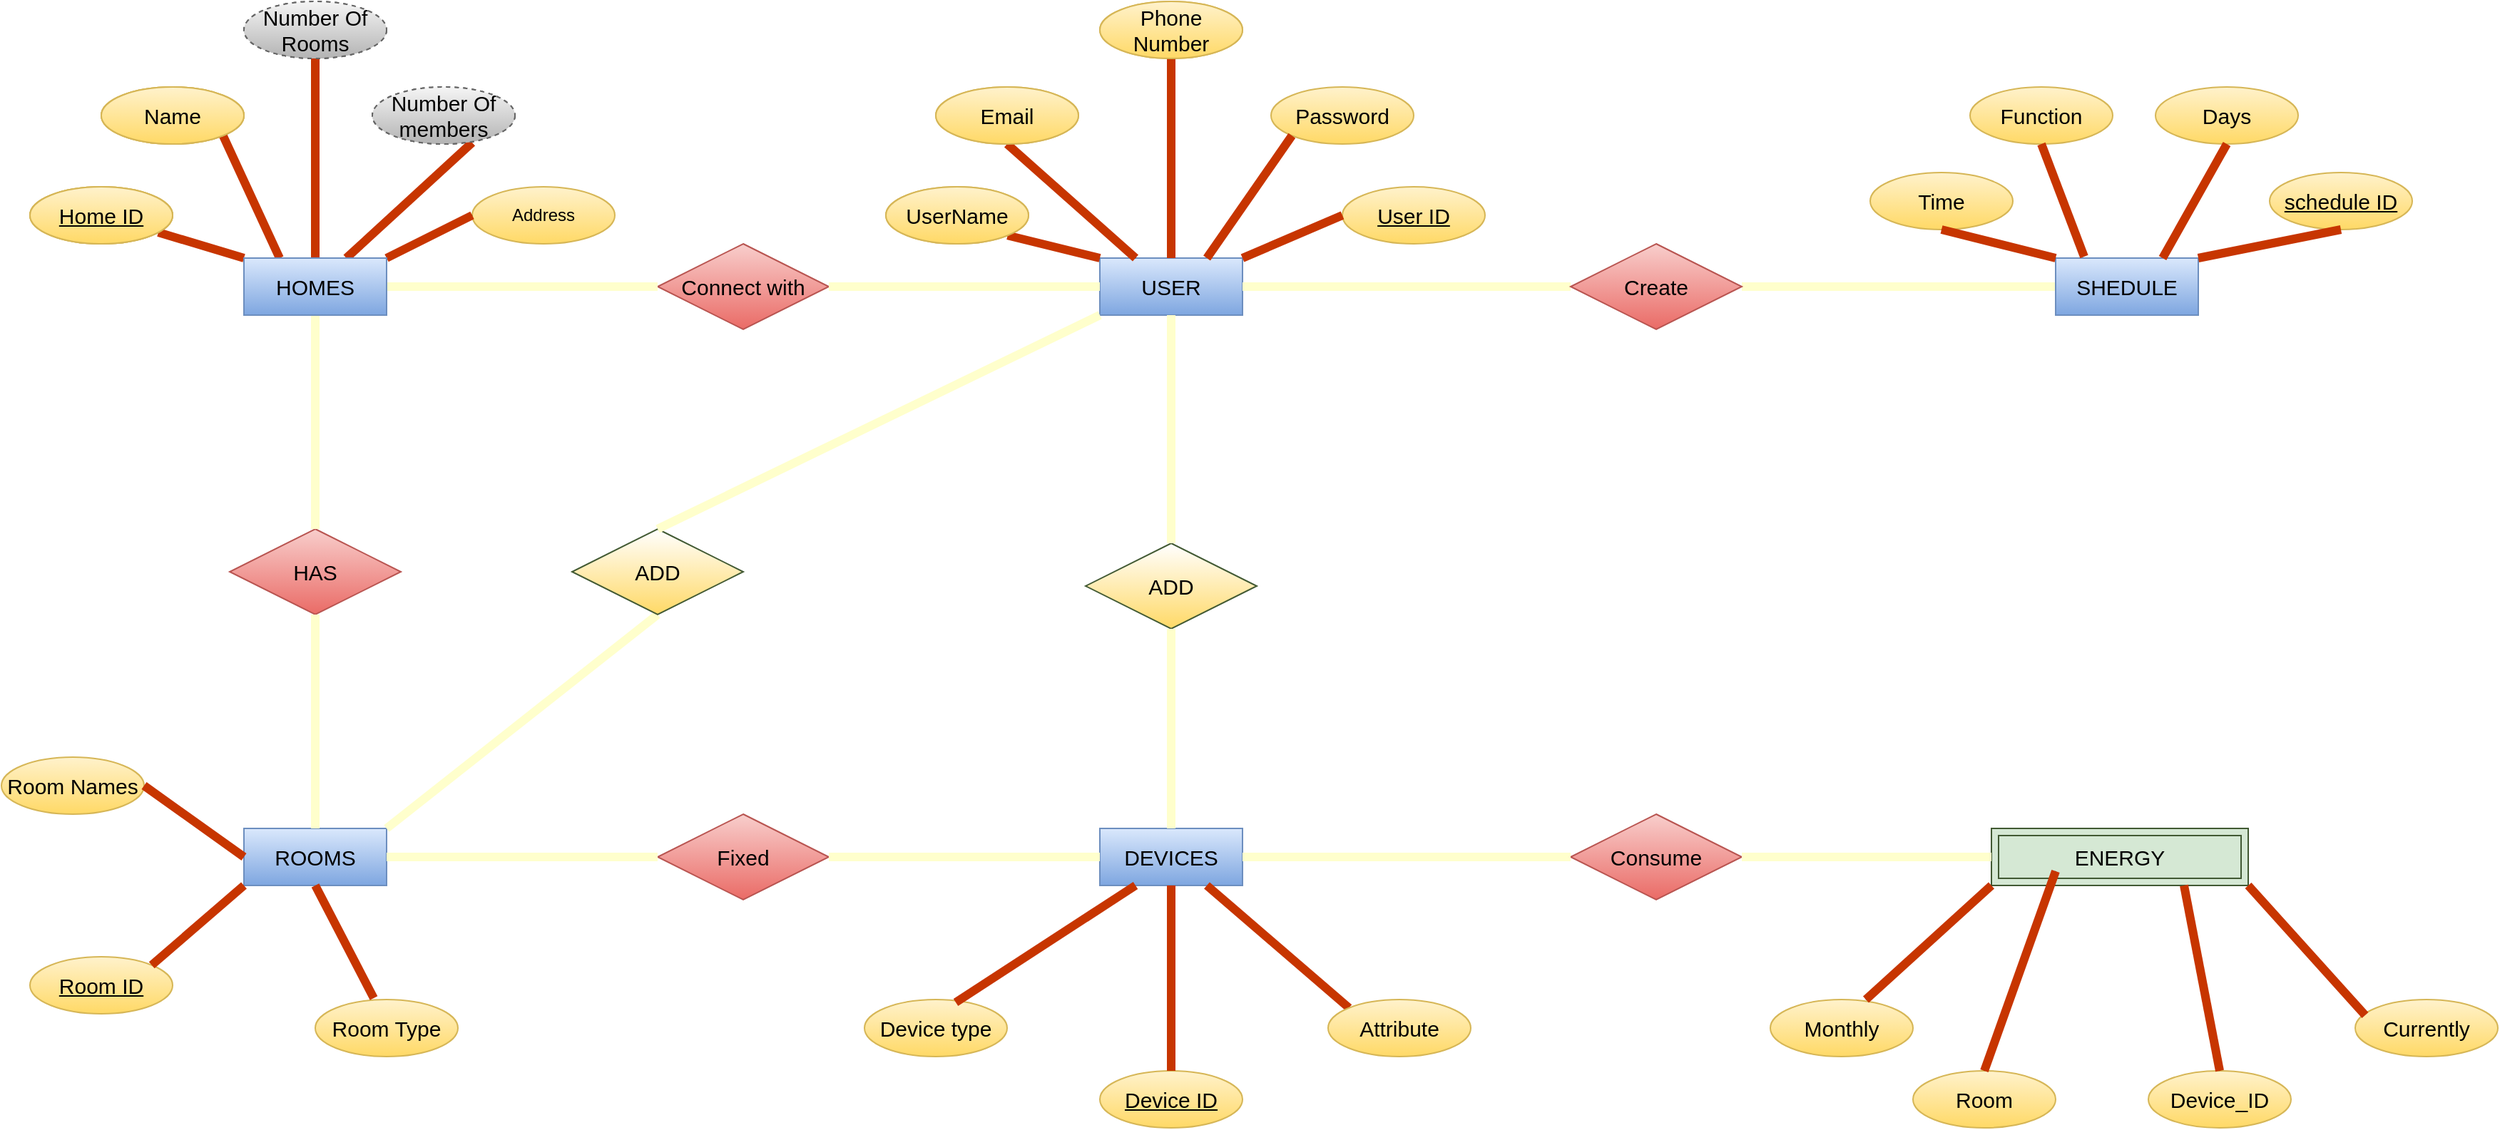 <mxfile version="15.0.2" type="device"><diagram id="l5kMJT91viFoTV4cnQh2" name="Page-1"><mxGraphModel dx="2926" dy="2228" grid="1" gridSize="10" guides="1" tooltips="1" connect="1" arrows="1" fold="1" page="1" pageScale="1" pageWidth="850" pageHeight="1100" math="0" shadow="0"><root><mxCell id="0"/><mxCell id="1" parent="0"/><mxCell id="mKUa2oFBwp5oHWGosSVt-1" value="DEVICES" style="whiteSpace=wrap;html=1;align=center;fillColor=#dae8fc;strokeColor=#6c8ebf;gradientColor=#7ea6e0;fontSize=15;" parent="1" vertex="1"><mxGeometry x="490" y="400" width="100" height="40" as="geometry"/></mxCell><mxCell id="mKUa2oFBwp5oHWGosSVt-2" value="ROOMS" style="whiteSpace=wrap;html=1;align=center;fillColor=#dae8fc;strokeColor=#6c8ebf;gradientColor=#7ea6e0;fontSize=15;" parent="1" vertex="1"><mxGeometry x="-110" y="400" width="100" height="40" as="geometry"/></mxCell><mxCell id="mKUa2oFBwp5oHWGosSVt-3" value="USER" style="whiteSpace=wrap;html=1;align=center;fillColor=#dae8fc;strokeColor=#6c8ebf;gradientColor=#7ea6e0;fontSize=15;" parent="1" vertex="1"><mxGeometry x="490" width="100" height="40" as="geometry"/></mxCell><mxCell id="mKUa2oFBwp5oHWGosSVt-4" value="HOMES" style="whiteSpace=wrap;html=1;align=center;fillColor=#dae8fc;strokeColor=#6c8ebf;gradientColor=#7ea6e0;" parent="1" vertex="1"><mxGeometry x="-110" width="100" height="40" as="geometry"/></mxCell><mxCell id="mKUa2oFBwp5oHWGosSVt-5" value="Address" style="ellipse;whiteSpace=wrap;html=1;align=center;fillColor=#fff2cc;strokeColor=#d6b656;gradientColor=#ffd966;" parent="1" vertex="1"><mxGeometry x="50" y="-50" width="100" height="40" as="geometry"/></mxCell><mxCell id="mKUa2oFBwp5oHWGosSVt-6" value="Name" style="ellipse;whiteSpace=wrap;html=1;align=center;fillColor=#fff2cc;strokeColor=#d6b656;gradientColor=#ffd966;" parent="1" vertex="1"><mxGeometry x="-210" y="-120" width="100" height="40" as="geometry"/></mxCell><mxCell id="mKUa2oFBwp5oHWGosSVt-9" value="Number Of members" style="ellipse;whiteSpace=wrap;html=1;align=center;dashed=1;gradientColor=#b3b3b3;fillColor=#f5f5f5;strokeColor=#666666;" parent="1" vertex="1"><mxGeometry x="-20" y="-120" width="100" height="40" as="geometry"/></mxCell><mxCell id="mKUa2oFBwp5oHWGosSVt-10" value="Number Of Rooms" style="ellipse;whiteSpace=wrap;html=1;align=center;dashed=1;gradientColor=#b3b3b3;fillColor=#f5f5f5;strokeColor=#666666;" parent="1" vertex="1"><mxGeometry x="-110" y="-180" width="100" height="40" as="geometry"/></mxCell><mxCell id="mKUa2oFBwp5oHWGosSVt-11" value="Home ID" style="ellipse;whiteSpace=wrap;html=1;align=center;fontStyle=4;fillColor=#fff2cc;strokeColor=#d6b656;gradientColor=#ffd966;" parent="1" vertex="1"><mxGeometry x="-260" y="-50" width="100" height="40" as="geometry"/></mxCell><mxCell id="mKUa2oFBwp5oHWGosSVt-12" value="" style="endArrow=none;html=1;rounded=0;exitX=1;exitY=1;exitDx=0;exitDy=0;fillColor=#fa6800;strokeColor=#C73500;strokeWidth=6;" parent="1" source="mKUa2oFBwp5oHWGosSVt-6" edge="1"><mxGeometry relative="1" as="geometry"><mxPoint x="170" y="200" as="sourcePoint"/><mxPoint x="-85" as="targetPoint"/></mxGeometry></mxCell><mxCell id="mKUa2oFBwp5oHWGosSVt-13" value="" style="endArrow=none;html=1;rounded=0;exitX=0.7;exitY=0.975;exitDx=0;exitDy=0;exitPerimeter=0;fillColor=#fa6800;strokeColor=#C73500;strokeWidth=6;" parent="1" source="mKUa2oFBwp5oHWGosSVt-9" target="mKUa2oFBwp5oHWGosSVt-4" edge="1"><mxGeometry relative="1" as="geometry"><mxPoint x="170" y="200" as="sourcePoint"/><mxPoint x="330" y="200" as="targetPoint"/></mxGeometry></mxCell><mxCell id="mKUa2oFBwp5oHWGosSVt-14" value="" style="endArrow=none;html=1;rounded=0;exitX=0.5;exitY=1;exitDx=0;exitDy=0;fillColor=#fa6800;strokeColor=#C73500;strokeWidth=6;" parent="1" source="mKUa2oFBwp5oHWGosSVt-10" target="mKUa2oFBwp5oHWGosSVt-4" edge="1"><mxGeometry relative="1" as="geometry"><mxPoint x="170" y="200" as="sourcePoint"/><mxPoint x="330" y="200" as="targetPoint"/></mxGeometry></mxCell><mxCell id="mKUa2oFBwp5oHWGosSVt-15" value="" style="endArrow=none;html=1;rounded=0;exitX=0;exitY=0.5;exitDx=0;exitDy=0;entryX=1;entryY=0;entryDx=0;entryDy=0;" parent="1" source="mKUa2oFBwp5oHWGosSVt-5" target="mKUa2oFBwp5oHWGosSVt-4" edge="1"><mxGeometry relative="1" as="geometry"><mxPoint x="170" y="200" as="sourcePoint"/><mxPoint x="330" y="200" as="targetPoint"/></mxGeometry></mxCell><mxCell id="mKUa2oFBwp5oHWGosSVt-16" value="" style="endArrow=none;html=1;rounded=0;" parent="1" source="mKUa2oFBwp5oHWGosSVt-11" edge="1"><mxGeometry relative="1" as="geometry"><mxPoint x="170" y="200" as="sourcePoint"/><mxPoint x="-110" as="targetPoint"/></mxGeometry></mxCell><mxCell id="mKUa2oFBwp5oHWGosSVt-17" value="Room Names" style="ellipse;whiteSpace=wrap;html=1;align=center;fillColor=#fff2cc;strokeColor=#d6b656;gradientColor=#ffd966;fontSize=15;" parent="1" vertex="1"><mxGeometry x="-280" y="350" width="100" height="40" as="geometry"/></mxCell><mxCell id="mKUa2oFBwp5oHWGosSVt-19" value="Phone Number" style="ellipse;whiteSpace=wrap;html=1;align=center;fillColor=#fff2cc;strokeColor=#d6b656;gradientColor=#ffd966;" parent="1" vertex="1"><mxGeometry x="490" y="-180" width="100" height="40" as="geometry"/></mxCell><mxCell id="mKUa2oFBwp5oHWGosSVt-20" value="Email" style="ellipse;whiteSpace=wrap;html=1;align=center;fillColor=#fff2cc;strokeColor=#d6b656;gradientColor=#ffd966;" parent="1" vertex="1"><mxGeometry x="375" y="-120" width="100" height="40" as="geometry"/></mxCell><mxCell id="mKUa2oFBwp5oHWGosSVt-21" value="UserName" style="ellipse;whiteSpace=wrap;html=1;align=center;fillColor=#fff2cc;strokeColor=#d6b656;gradientColor=#ffd966;" parent="1" vertex="1"><mxGeometry x="340" y="-50" width="100" height="40" as="geometry"/></mxCell><mxCell id="mKUa2oFBwp5oHWGosSVt-22" value="User ID" style="ellipse;whiteSpace=wrap;html=1;align=center;fontStyle=4;fillColor=#fff2cc;strokeColor=#d6b656;gradientColor=#ffd966;fontSize=15;" parent="1" vertex="1"><mxGeometry x="660" y="-50" width="100" height="40" as="geometry"/></mxCell><mxCell id="mKUa2oFBwp5oHWGosSVt-23" value="Device ID" style="ellipse;whiteSpace=wrap;html=1;align=center;fontStyle=4;fillColor=#fff2cc;strokeColor=#d6b656;gradientColor=#ffd966;fontSize=15;" parent="1" vertex="1"><mxGeometry x="490" y="570" width="100" height="40" as="geometry"/></mxCell><mxCell id="mKUa2oFBwp5oHWGosSVt-24" value="Room ID" style="ellipse;whiteSpace=wrap;html=1;align=center;fontStyle=4;fillColor=#fff2cc;strokeColor=#d6b656;gradientColor=#ffd966;fontSize=15;" parent="1" vertex="1"><mxGeometry x="-260" y="490" width="100" height="40" as="geometry"/></mxCell><mxCell id="mKUa2oFBwp5oHWGosSVt-26" value="Room Type" style="ellipse;whiteSpace=wrap;html=1;align=center;fillColor=#fff2cc;strokeColor=#d6b656;gradientColor=#ffd966;fontSize=15;" parent="1" vertex="1"><mxGeometry x="-60" y="520" width="100" height="40" as="geometry"/></mxCell><mxCell id="mKUa2oFBwp5oHWGosSVt-27" value="" style="endArrow=none;html=1;rounded=0;exitX=0.41;exitY=-0.025;exitDx=0;exitDy=0;exitPerimeter=0;entryX=0.5;entryY=1;entryDx=0;entryDy=0;fillColor=#fa6800;strokeColor=#C73500;strokeWidth=6;" parent="1" source="mKUa2oFBwp5oHWGosSVt-26" target="mKUa2oFBwp5oHWGosSVt-2" edge="1"><mxGeometry relative="1" as="geometry"><mxPoint x="-70" y="390" as="sourcePoint"/><mxPoint x="90" y="390" as="targetPoint"/></mxGeometry></mxCell><mxCell id="mKUa2oFBwp5oHWGosSVt-28" value="" style="endArrow=none;html=1;rounded=0;exitX=1;exitY=0;exitDx=0;exitDy=0;entryX=0;entryY=1;entryDx=0;entryDy=0;fillColor=#fa6800;strokeColor=#C73500;strokeWidth=6;" parent="1" source="mKUa2oFBwp5oHWGosSVt-24" target="mKUa2oFBwp5oHWGosSVt-2" edge="1"><mxGeometry relative="1" as="geometry"><mxPoint x="-70" y="390" as="sourcePoint"/><mxPoint x="90" y="390" as="targetPoint"/></mxGeometry></mxCell><mxCell id="mKUa2oFBwp5oHWGosSVt-29" value="" style="endArrow=none;html=1;rounded=0;entryX=0;entryY=0.5;entryDx=0;entryDy=0;exitX=1;exitY=0.5;exitDx=0;exitDy=0;fillColor=#fa6800;strokeColor=#C73500;strokeWidth=6;" parent="1" source="mKUa2oFBwp5oHWGosSVt-17" target="mKUa2oFBwp5oHWGosSVt-2" edge="1"><mxGeometry relative="1" as="geometry"><mxPoint x="-230" y="385" as="sourcePoint"/><mxPoint x="90" y="390" as="targetPoint"/></mxGeometry></mxCell><mxCell id="mKUa2oFBwp5oHWGosSVt-30" value="Device type" style="ellipse;whiteSpace=wrap;html=1;align=center;fillColor=#fff2cc;strokeColor=#d6b656;gradientColor=#ffd966;fontSize=15;" parent="1" vertex="1"><mxGeometry x="325" y="520" width="100" height="40" as="geometry"/></mxCell><mxCell id="mKUa2oFBwp5oHWGosSVt-35" value="" style="endArrow=none;html=1;rounded=0;entryX=0;entryY=0;entryDx=0;entryDy=0;exitX=0.75;exitY=1;exitDx=0;exitDy=0;fillColor=#fa6800;strokeColor=#C73500;strokeWidth=6;" parent="1" source="mKUa2oFBwp5oHWGosSVt-1" target="mKUa2oFBwp5oHWGosSVt-39" edge="1"><mxGeometry relative="1" as="geometry"><mxPoint x="90" y="470" as="sourcePoint"/><mxPoint x="250" y="470" as="targetPoint"/></mxGeometry></mxCell><mxCell id="mKUa2oFBwp5oHWGosSVt-36" value="" style="endArrow=none;html=1;rounded=0;entryX=0.5;entryY=1;entryDx=0;entryDy=0;exitX=0.5;exitY=0;exitDx=0;exitDy=0;fillColor=#fa6800;strokeColor=#C73500;strokeWidth=6;" parent="1" source="mKUa2oFBwp5oHWGosSVt-23" target="mKUa2oFBwp5oHWGosSVt-1" edge="1"><mxGeometry relative="1" as="geometry"><mxPoint x="90" y="470" as="sourcePoint"/><mxPoint x="250" y="470" as="targetPoint"/></mxGeometry></mxCell><mxCell id="mKUa2oFBwp5oHWGosSVt-37" value="" style="endArrow=none;html=1;rounded=0;entryX=0.64;entryY=0.05;entryDx=0;entryDy=0;entryPerimeter=0;exitX=0.25;exitY=1;exitDx=0;exitDy=0;fillColor=#fa6800;strokeColor=#C73500;strokeWidth=6;" parent="1" source="mKUa2oFBwp5oHWGosSVt-1" target="mKUa2oFBwp5oHWGosSVt-30" edge="1"><mxGeometry relative="1" as="geometry"><mxPoint x="410" y="460" as="sourcePoint"/><mxPoint x="250" y="470" as="targetPoint"/></mxGeometry></mxCell><mxCell id="mKUa2oFBwp5oHWGosSVt-39" value="Attribute" style="ellipse;whiteSpace=wrap;html=1;align=center;fillColor=#fff2cc;strokeColor=#d6b656;fontSize=15;gradientColor=#FFD966;" parent="1" vertex="1"><mxGeometry x="650" y="520" width="100" height="40" as="geometry"/></mxCell><mxCell id="mKUa2oFBwp5oHWGosSVt-40" value="Password" style="ellipse;whiteSpace=wrap;html=1;align=center;fillColor=#fff2cc;strokeColor=#d6b656;gradientColor=#ffd966;fontSize=15;" parent="1" vertex="1"><mxGeometry x="610" y="-120" width="100" height="40" as="geometry"/></mxCell><mxCell id="mKUa2oFBwp5oHWGosSVt-41" value="" style="endArrow=none;html=1;rounded=0;exitX=0;exitY=1;exitDx=0;exitDy=0;entryX=0.75;entryY=0;entryDx=0;entryDy=0;fillColor=#fa6800;strokeColor=#C73500;strokeWidth=6;" parent="1" source="mKUa2oFBwp5oHWGosSVt-40" target="mKUa2oFBwp5oHWGosSVt-3" edge="1"><mxGeometry relative="1" as="geometry"><mxPoint x="690" y="90" as="sourcePoint"/><mxPoint x="850" y="90" as="targetPoint"/></mxGeometry></mxCell><mxCell id="mKUa2oFBwp5oHWGosSVt-42" value="" style="endArrow=none;html=1;rounded=0;exitX=0.5;exitY=1;exitDx=0;exitDy=0;" parent="1" source="mKUa2oFBwp5oHWGosSVt-19" target="mKUa2oFBwp5oHWGosSVt-3" edge="1"><mxGeometry relative="1" as="geometry"><mxPoint x="690" y="90" as="sourcePoint"/><mxPoint x="850" y="90" as="targetPoint"/></mxGeometry></mxCell><mxCell id="mKUa2oFBwp5oHWGosSVt-43" value="" style="endArrow=none;html=1;rounded=0;exitX=0.5;exitY=1;exitDx=0;exitDy=0;" parent="1" source="mKUa2oFBwp5oHWGosSVt-20" edge="1"><mxGeometry relative="1" as="geometry"><mxPoint x="690" y="90" as="sourcePoint"/><mxPoint x="515" as="targetPoint"/></mxGeometry></mxCell><mxCell id="mKUa2oFBwp5oHWGosSVt-44" value="" style="endArrow=none;html=1;rounded=0;exitX=1;exitY=1;exitDx=0;exitDy=0;entryX=0;entryY=0;entryDx=0;entryDy=0;" parent="1" source="mKUa2oFBwp5oHWGosSVt-21" target="mKUa2oFBwp5oHWGosSVt-3" edge="1"><mxGeometry relative="1" as="geometry"><mxPoint x="690" y="90" as="sourcePoint"/><mxPoint x="490" y="-10" as="targetPoint"/></mxGeometry></mxCell><mxCell id="mKUa2oFBwp5oHWGosSVt-45" value="" style="endArrow=none;html=1;rounded=0;entryX=0;entryY=0.5;entryDx=0;entryDy=0;exitX=1;exitY=0;exitDx=0;exitDy=0;fillColor=#fa6800;strokeColor=#C73500;strokeWidth=6;" parent="1" source="mKUa2oFBwp5oHWGosSVt-3" target="mKUa2oFBwp5oHWGosSVt-22" edge="1"><mxGeometry relative="1" as="geometry"><mxPoint x="690" y="90" as="sourcePoint"/><mxPoint x="850" y="90" as="targetPoint"/></mxGeometry></mxCell><mxCell id="mKUa2oFBwp5oHWGosSVt-46" value="HAS" style="shape=rhombus;perimeter=rhombusPerimeter;whiteSpace=wrap;html=1;align=center;fillColor=#f8cecc;gradientColor=#ea6b66;strokeColor=#b85450;fontSize=15;" parent="1" vertex="1"><mxGeometry x="-120" y="190" width="120" height="60" as="geometry"/></mxCell><mxCell id="mKUa2oFBwp5oHWGosSVt-47" value="Connect with" style="shape=rhombus;perimeter=rhombusPerimeter;whiteSpace=wrap;html=1;align=center;gradientColor=#ea6b66;fillColor=#f8cecc;strokeColor=#b85450;fontSize=15;" parent="1" vertex="1"><mxGeometry x="180" y="-10" width="120" height="60" as="geometry"/></mxCell><mxCell id="mKUa2oFBwp5oHWGosSVt-49" value="" style="endArrow=none;html=1;rounded=0;exitX=0.5;exitY=0;exitDx=0;exitDy=0;entryX=0.5;entryY=1;entryDx=0;entryDy=0;fillColor=#fff2cc;strokeWidth=6;strokeColor=#FFFFCC;" parent="1" source="mKUa2oFBwp5oHWGosSVt-2" target="mKUa2oFBwp5oHWGosSVt-46" edge="1"><mxGeometry relative="1" as="geometry"><mxPoint x="20" y="280" as="sourcePoint"/><mxPoint x="180" y="280" as="targetPoint"/></mxGeometry></mxCell><mxCell id="mKUa2oFBwp5oHWGosSVt-50" value="" style="endArrow=none;html=1;rounded=0;exitX=0.5;exitY=1;exitDx=0;exitDy=0;entryX=0.5;entryY=0;entryDx=0;entryDy=0;fillColor=#fff2cc;strokeWidth=6;strokeColor=#FFFFCC;" parent="1" source="mKUa2oFBwp5oHWGosSVt-4" target="mKUa2oFBwp5oHWGosSVt-46" edge="1"><mxGeometry relative="1" as="geometry"><mxPoint x="20" y="280" as="sourcePoint"/><mxPoint x="180" y="280" as="targetPoint"/></mxGeometry></mxCell><mxCell id="mKUa2oFBwp5oHWGosSVt-51" value="" style="endArrow=none;html=1;rounded=0;entryX=1;entryY=0.5;entryDx=0;entryDy=0;exitX=0;exitY=0.5;exitDx=0;exitDy=0;fillColor=#fff2cc;strokeWidth=6;strokeColor=#FFFFCC;" parent="1" source="mKUa2oFBwp5oHWGosSVt-58" target="mKUa2oFBwp5oHWGosSVt-68" edge="1"><mxGeometry relative="1" as="geometry"><mxPoint x="1000" y="350" as="sourcePoint"/><mxPoint x="940" y="210" as="targetPoint"/></mxGeometry></mxCell><mxCell id="mKUa2oFBwp5oHWGosSVt-52" value="" style="endArrow=none;html=1;rounded=0;entryX=0;entryY=0.5;entryDx=0;entryDy=0;fillColor=#fff2cc;strokeWidth=6;strokeColor=#FFFFCC;" parent="1" target="mKUa2oFBwp5oHWGosSVt-68" edge="1"><mxGeometry relative="1" as="geometry"><mxPoint x="590" y="20" as="sourcePoint"/><mxPoint x="690" y="260" as="targetPoint"/></mxGeometry></mxCell><mxCell id="mKUa2oFBwp5oHWGosSVt-53" value="Fixed" style="shape=rhombus;perimeter=rhombusPerimeter;whiteSpace=wrap;html=1;align=center;gradientColor=#ea6b66;fillColor=#f8cecc;strokeColor=#b85450;fontSize=15;" parent="1" vertex="1"><mxGeometry x="180" y="390" width="120" height="60" as="geometry"/></mxCell><mxCell id="mKUa2oFBwp5oHWGosSVt-54" value="" style="endArrow=none;html=1;rounded=0;entryX=0;entryY=0.5;entryDx=0;entryDy=0;exitX=1;exitY=0.5;exitDx=0;exitDy=0;fillColor=#fff2cc;strokeWidth=6;strokeColor=#FFFFCC;" parent="1" source="mKUa2oFBwp5oHWGosSVt-53" target="mKUa2oFBwp5oHWGosSVt-1" edge="1"><mxGeometry relative="1" as="geometry"><mxPoint x="300" y="400" as="sourcePoint"/><mxPoint x="460" y="400" as="targetPoint"/></mxGeometry></mxCell><mxCell id="mKUa2oFBwp5oHWGosSVt-55" value="" style="endArrow=none;html=1;rounded=0;exitX=1;exitY=0.5;exitDx=0;exitDy=0;entryX=0;entryY=0.5;entryDx=0;entryDy=0;fillColor=#fff2cc;strokeWidth=6;strokeColor=#FFFFCC;" parent="1" source="mKUa2oFBwp5oHWGosSVt-2" target="mKUa2oFBwp5oHWGosSVt-53" edge="1"><mxGeometry relative="1" as="geometry"><mxPoint x="300" y="400" as="sourcePoint"/><mxPoint x="460" y="400" as="targetPoint"/></mxGeometry></mxCell><mxCell id="mKUa2oFBwp5oHWGosSVt-56" value="" style="endArrow=none;html=1;rounded=0;exitX=1;exitY=0.5;exitDx=0;exitDy=0;entryX=0;entryY=0.5;entryDx=0;entryDy=0;" parent="1" source="mKUa2oFBwp5oHWGosSVt-47" target="mKUa2oFBwp5oHWGosSVt-3" edge="1"><mxGeometry relative="1" as="geometry"><mxPoint x="240" y="60" as="sourcePoint"/><mxPoint x="400" y="60" as="targetPoint"/></mxGeometry></mxCell><mxCell id="mKUa2oFBwp5oHWGosSVt-57" value="" style="endArrow=none;html=1;rounded=0;exitX=1;exitY=0.5;exitDx=0;exitDy=0;entryX=0;entryY=0.5;entryDx=0;entryDy=0;" parent="1" source="mKUa2oFBwp5oHWGosSVt-4" target="mKUa2oFBwp5oHWGosSVt-47" edge="1"><mxGeometry relative="1" as="geometry"><mxPoint x="240" y="60" as="sourcePoint"/><mxPoint x="400" y="60" as="targetPoint"/></mxGeometry></mxCell><mxCell id="mKUa2oFBwp5oHWGosSVt-58" value="SHEDULE" style="whiteSpace=wrap;html=1;align=center;fillColor=#dae8fc;strokeColor=#6c8ebf;gradientColor=#7ea6e0;fontSize=15;" parent="1" vertex="1"><mxGeometry x="1160" width="100" height="40" as="geometry"/></mxCell><mxCell id="mKUa2oFBwp5oHWGosSVt-59" value="Days" style="ellipse;whiteSpace=wrap;html=1;align=center;fillColor=#fff2cc;strokeColor=#d6b656;gradientColor=#ffd966;fontSize=15;" parent="1" vertex="1"><mxGeometry x="1230" y="-120" width="100" height="40" as="geometry"/></mxCell><mxCell id="mKUa2oFBwp5oHWGosSVt-60" value="Time" style="ellipse;whiteSpace=wrap;html=1;align=center;fillColor=#fff2cc;strokeColor=#d6b656;gradientColor=#ffd966;fontSize=15;" parent="1" vertex="1"><mxGeometry x="1030" y="-60" width="100" height="40" as="geometry"/></mxCell><mxCell id="mKUa2oFBwp5oHWGosSVt-61" value="Function" style="ellipse;whiteSpace=wrap;html=1;align=center;fillColor=#fff2cc;strokeColor=#d6b656;gradientColor=#ffd966;fontSize=15;" parent="1" vertex="1"><mxGeometry x="1100" y="-120" width="100" height="40" as="geometry"/></mxCell><mxCell id="mKUa2oFBwp5oHWGosSVt-65" value="" style="endArrow=none;html=1;rounded=0;exitX=0.75;exitY=0;exitDx=0;exitDy=0;entryX=0.5;entryY=1;entryDx=0;entryDy=0;fillColor=#fa6800;strokeColor=#C73500;strokeWidth=6;" parent="1" source="mKUa2oFBwp5oHWGosSVt-58" target="mKUa2oFBwp5oHWGosSVt-59" edge="1"><mxGeometry relative="1" as="geometry"><mxPoint x="940" y="230" as="sourcePoint"/><mxPoint x="1240" y="370" as="targetPoint"/></mxGeometry></mxCell><mxCell id="mKUa2oFBwp5oHWGosSVt-66" value="" style="endArrow=none;html=1;rounded=0;fillColor=#fa6800;strokeColor=#C73500;strokeWidth=6;" parent="1" edge="1"><mxGeometry relative="1" as="geometry"><mxPoint x="1180" y="-1" as="sourcePoint"/><mxPoint x="1150" y="-80" as="targetPoint"/></mxGeometry></mxCell><mxCell id="mKUa2oFBwp5oHWGosSVt-67" value="" style="endArrow=none;html=1;rounded=0;exitX=0.5;exitY=1;exitDx=0;exitDy=0;entryX=0;entryY=0;entryDx=0;entryDy=0;" parent="1" source="mKUa2oFBwp5oHWGosSVt-60" target="mKUa2oFBwp5oHWGosSVt-58" edge="1"><mxGeometry relative="1" as="geometry"><mxPoint x="940" y="230" as="sourcePoint"/><mxPoint x="1100" y="230" as="targetPoint"/></mxGeometry></mxCell><mxCell id="mKUa2oFBwp5oHWGosSVt-68" value="Create" style="shape=rhombus;perimeter=rhombusPerimeter;whiteSpace=wrap;html=1;align=center;gradientColor=#ea6b66;fillColor=#f8cecc;strokeColor=#b85450;fontSize=15;" parent="1" vertex="1"><mxGeometry x="820" y="-10" width="120" height="60" as="geometry"/></mxCell><mxCell id="mKUa2oFBwp5oHWGosSVt-70" value="Monthly" style="ellipse;whiteSpace=wrap;html=1;align=center;fillColor=#fff2cc;strokeColor=#d6b656;fontSize=15;gradientColor=#FFD966;" parent="1" vertex="1"><mxGeometry x="960" y="520" width="100" height="40" as="geometry"/></mxCell><mxCell id="mKUa2oFBwp5oHWGosSVt-71" value="Device_ID" style="ellipse;whiteSpace=wrap;html=1;align=center;fillColor=#fff2cc;strokeColor=#d6b656;fontSize=15;gradientColor=#FFD966;" parent="1" vertex="1"><mxGeometry x="1225" y="570" width="100" height="40" as="geometry"/></mxCell><mxCell id="mKUa2oFBwp5oHWGosSVt-72" value="Room" style="ellipse;whiteSpace=wrap;html=1;align=center;fillColor=#fff2cc;strokeColor=#d6b656;fontSize=15;gradientColor=#FFD966;" parent="1" vertex="1"><mxGeometry x="1060" y="570" width="100" height="40" as="geometry"/></mxCell><mxCell id="mKUa2oFBwp5oHWGosSVt-73" value="&lt;span style=&quot;font-size: 15px;&quot;&gt;&lt;span style=&quot;font-size: 15px;&quot;&gt;schedule ID&lt;br style=&quot;font-size: 15px;&quot;&gt;&lt;/span&gt;&lt;/span&gt;" style="ellipse;whiteSpace=wrap;html=1;align=center;fontStyle=4;fillColor=#fff2cc;strokeColor=#d6b656;gradientColor=#ffd966;fontSize=15;" parent="1" vertex="1"><mxGeometry x="1310" y="-60" width="100" height="40" as="geometry"/></mxCell><mxCell id="mKUa2oFBwp5oHWGosSVt-74" value="" style="endArrow=none;html=1;rounded=0;exitX=0.5;exitY=1;exitDx=0;exitDy=0;entryX=1;entryY=0;entryDx=0;entryDy=0;fillColor=#fa6800;strokeColor=#C73500;strokeWidth=6;" parent="1" source="mKUa2oFBwp5oHWGosSVt-73" target="mKUa2oFBwp5oHWGosSVt-58" edge="1"><mxGeometry relative="1" as="geometry"><mxPoint x="930" y="460" as="sourcePoint"/><mxPoint x="1207" y="320" as="targetPoint"/></mxGeometry></mxCell><mxCell id="mKUa2oFBwp5oHWGosSVt-75" value="ENERGY" style="shape=ext;margin=3;double=1;whiteSpace=wrap;html=1;align=center;fillColor=#d5e8d4;fontSize=15;strokeColor=#415933;" parent="1" vertex="1"><mxGeometry x="1115" y="400" width="180" height="40" as="geometry"/></mxCell><mxCell id="mKUa2oFBwp5oHWGosSVt-77" value="Currently" style="ellipse;whiteSpace=wrap;html=1;align=center;fillColor=#fff2cc;strokeColor=#d6b656;fontSize=15;gradientColor=#FFD966;" parent="1" vertex="1"><mxGeometry x="1370" y="520" width="100" height="40" as="geometry"/></mxCell><mxCell id="mKUa2oFBwp5oHWGosSVt-78" value="" style="endArrow=none;html=1;rounded=0;exitX=0.07;exitY=0.275;exitDx=0;exitDy=0;exitPerimeter=0;entryX=1;entryY=1;entryDx=0;entryDy=0;fillColor=#f5f5f5;fontSize=15;strokeColor=#C73500;strokeWidth=6;" parent="1" source="mKUa2oFBwp5oHWGosSVt-77" target="mKUa2oFBwp5oHWGosSVt-75" edge="1"><mxGeometry relative="1" as="geometry"><mxPoint x="895" y="560" as="sourcePoint"/><mxPoint x="1055" y="560" as="targetPoint"/></mxGeometry></mxCell><mxCell id="mKUa2oFBwp5oHWGosSVt-79" value="" style="endArrow=none;html=1;rounded=0;exitX=0.67;exitY=0;exitDx=0;exitDy=0;exitPerimeter=0;entryX=0;entryY=1;entryDx=0;entryDy=0;" parent="1" source="mKUa2oFBwp5oHWGosSVt-70" target="mKUa2oFBwp5oHWGosSVt-75" edge="1"><mxGeometry relative="1" as="geometry"><mxPoint x="895" y="560" as="sourcePoint"/><mxPoint x="1055" y="560" as="targetPoint"/></mxGeometry></mxCell><mxCell id="mKUa2oFBwp5oHWGosSVt-80" value="" style="endArrow=none;html=1;rounded=0;exitX=0.5;exitY=0;exitDx=0;exitDy=0;" parent="1" source="mKUa2oFBwp5oHWGosSVt-72" edge="1"><mxGeometry relative="1" as="geometry"><mxPoint x="895" y="560" as="sourcePoint"/><mxPoint x="1160" y="430" as="targetPoint"/></mxGeometry></mxCell><mxCell id="mKUa2oFBwp5oHWGosSVt-81" value="" style="endArrow=none;html=1;rounded=0;exitX=0.5;exitY=0;exitDx=0;exitDy=0;entryX=0.75;entryY=1;entryDx=0;entryDy=0;" parent="1" source="mKUa2oFBwp5oHWGosSVt-71" target="mKUa2oFBwp5oHWGosSVt-75" edge="1"><mxGeometry relative="1" as="geometry"><mxPoint x="895" y="560" as="sourcePoint"/><mxPoint x="1055" y="560" as="targetPoint"/></mxGeometry></mxCell><mxCell id="mKUa2oFBwp5oHWGosSVt-82" value="Consume" style="shape=rhombus;perimeter=rhombusPerimeter;whiteSpace=wrap;html=1;align=center;gradientColor=#ea6b66;fillColor=#f8cecc;strokeColor=#b85450;fontSize=15;" parent="1" vertex="1"><mxGeometry x="820" y="390" width="120" height="60" as="geometry"/></mxCell><mxCell id="mKUa2oFBwp5oHWGosSVt-83" value="" style="endArrow=none;html=1;rounded=0;exitX=1;exitY=0.5;exitDx=0;exitDy=0;entryX=0;entryY=0.5;entryDx=0;entryDy=0;fillColor=#fff2cc;strokeWidth=6;strokeColor=#FFFFCC;" parent="1" source="mKUa2oFBwp5oHWGosSVt-82" target="mKUa2oFBwp5oHWGosSVt-75" edge="1"><mxGeometry relative="1" as="geometry"><mxPoint x="860" y="710" as="sourcePoint"/><mxPoint x="1020" y="710" as="targetPoint"/></mxGeometry></mxCell><mxCell id="mKUa2oFBwp5oHWGosSVt-84" value="" style="endArrow=none;html=1;rounded=0;entryX=0;entryY=0.5;entryDx=0;entryDy=0;exitX=1;exitY=0.5;exitDx=0;exitDy=0;fillColor=#fff2cc;strokeWidth=6;strokeColor=#FFFFCC;" parent="1" source="mKUa2oFBwp5oHWGosSVt-1" target="mKUa2oFBwp5oHWGosSVt-82" edge="1"><mxGeometry relative="1" as="geometry"><mxPoint x="770" y="710" as="sourcePoint"/><mxPoint x="1020" y="710" as="targetPoint"/></mxGeometry></mxCell><mxCell id="toLo9lN8vsEvX_6aCHJ3-1" value="" style="endArrow=none;html=1;rounded=0;exitX=0;exitY=0.5;exitDx=0;exitDy=0;entryX=1;entryY=0;entryDx=0;entryDy=0;fillColor=#fa6800;strokeColor=#C73500;strokeWidth=6;" parent="1" edge="1"><mxGeometry relative="1" as="geometry"><mxPoint x="50" y="-30" as="sourcePoint"/><mxPoint x="-10" as="targetPoint"/></mxGeometry></mxCell><mxCell id="toLo9lN8vsEvX_6aCHJ3-2" value="" style="endArrow=none;html=1;rounded=0;fillColor=#fa6800;strokeColor=#C73500;strokeWidth=6;" parent="1" edge="1"><mxGeometry relative="1" as="geometry"><mxPoint x="-170" y="-18" as="sourcePoint"/><mxPoint x="-110" as="targetPoint"/></mxGeometry></mxCell><mxCell id="toLo9lN8vsEvX_6aCHJ3-3" value="" style="endArrow=none;html=1;rounded=0;exitX=1;exitY=0.5;exitDx=0;exitDy=0;entryX=0;entryY=0.5;entryDx=0;entryDy=0;fillColor=#fff2cc;strokeWidth=6;strokeColor=#FFFFCC;" parent="1" edge="1"><mxGeometry relative="1" as="geometry"><mxPoint x="-10" y="20" as="sourcePoint"/><mxPoint x="180" y="20" as="targetPoint"/></mxGeometry></mxCell><mxCell id="toLo9lN8vsEvX_6aCHJ3-4" value="" style="endArrow=none;html=1;rounded=0;exitX=1;exitY=0.5;exitDx=0;exitDy=0;entryX=0;entryY=0.5;entryDx=0;entryDy=0;fillColor=#fff2cc;strokeWidth=6;strokeColor=#FFFFCC;" parent="1" edge="1"><mxGeometry relative="1" as="geometry"><mxPoint x="300" y="20" as="sourcePoint"/><mxPoint x="490" y="20" as="targetPoint"/></mxGeometry></mxCell><mxCell id="toLo9lN8vsEvX_6aCHJ3-5" value="" style="endArrow=none;html=1;rounded=0;exitX=1;exitY=1;exitDx=0;exitDy=0;entryX=0;entryY=0;entryDx=0;entryDy=0;fillColor=#fa6800;strokeColor=#C73500;strokeWidth=6;" parent="1" edge="1"><mxGeometry relative="1" as="geometry"><mxPoint x="425.355" y="-15.858" as="sourcePoint"/><mxPoint x="490" as="targetPoint"/></mxGeometry></mxCell><mxCell id="toLo9lN8vsEvX_6aCHJ3-6" value="" style="endArrow=none;html=1;rounded=0;exitX=0.5;exitY=1;exitDx=0;exitDy=0;fillColor=#fa6800;strokeColor=#C73500;strokeWidth=6;" parent="1" edge="1"><mxGeometry relative="1" as="geometry"><mxPoint x="425" y="-80" as="sourcePoint"/><mxPoint x="515" as="targetPoint"/></mxGeometry></mxCell><mxCell id="toLo9lN8vsEvX_6aCHJ3-7" value="" style="endArrow=none;html=1;rounded=0;exitX=0.5;exitY=1;exitDx=0;exitDy=0;fillColor=#fa6800;strokeColor=#C73500;strokeWidth=6;" parent="1" edge="1"><mxGeometry relative="1" as="geometry"><mxPoint x="540" y="-140" as="sourcePoint"/><mxPoint x="540" as="targetPoint"/></mxGeometry></mxCell><mxCell id="toLo9lN8vsEvX_6aCHJ3-8" value="" style="endArrow=none;html=1;rounded=0;exitX=0.5;exitY=1;exitDx=0;exitDy=0;entryX=0;entryY=0;entryDx=0;entryDy=0;fillColor=#fa6800;strokeColor=#C73500;strokeWidth=6;" parent="1" edge="1"><mxGeometry relative="1" as="geometry"><mxPoint x="1080" y="-20" as="sourcePoint"/><mxPoint x="1160" as="targetPoint"/></mxGeometry></mxCell><mxCell id="toLo9lN8vsEvX_6aCHJ3-9" value="" style="endArrow=none;html=1;rounded=0;exitX=0.67;exitY=0;exitDx=0;exitDy=0;exitPerimeter=0;entryX=0;entryY=1;entryDx=0;entryDy=0;fillColor=#f5f5f5;fontSize=15;strokeColor=#C73500;strokeWidth=6;" parent="1" edge="1"><mxGeometry relative="1" as="geometry"><mxPoint x="1027" y="520" as="sourcePoint"/><mxPoint x="1115" y="440" as="targetPoint"/></mxGeometry></mxCell><mxCell id="toLo9lN8vsEvX_6aCHJ3-10" value="" style="endArrow=none;html=1;rounded=0;exitX=0.5;exitY=0;exitDx=0;exitDy=0;fillColor=#f5f5f5;fontSize=15;strokeColor=#C73500;strokeWidth=6;" parent="1" edge="1"><mxGeometry relative="1" as="geometry"><mxPoint x="1110" y="570" as="sourcePoint"/><mxPoint x="1160" y="430" as="targetPoint"/></mxGeometry></mxCell><mxCell id="toLo9lN8vsEvX_6aCHJ3-11" value="" style="endArrow=none;html=1;rounded=0;exitX=0.5;exitY=0;exitDx=0;exitDy=0;entryX=0.75;entryY=1;entryDx=0;entryDy=0;fillColor=#f5f5f5;fontSize=15;strokeColor=#C73500;strokeWidth=6;" parent="1" edge="1"><mxGeometry relative="1" as="geometry"><mxPoint x="1275" y="570" as="sourcePoint"/><mxPoint x="1250" y="440" as="targetPoint"/></mxGeometry></mxCell><mxCell id="v6vYCrsA2iigB4-VBw79-1" value="HOMES" style="whiteSpace=wrap;html=1;align=center;fillColor=#dae8fc;strokeColor=#6c8ebf;gradientColor=#7ea6e0;" vertex="1" parent="1"><mxGeometry x="-110" width="100" height="40" as="geometry"/></mxCell><mxCell id="v6vYCrsA2iigB4-VBw79-2" value="Home ID" style="ellipse;whiteSpace=wrap;html=1;align=center;fontStyle=4;fillColor=#fff2cc;strokeColor=#d6b656;gradientColor=#ffd966;" vertex="1" parent="1"><mxGeometry x="-260" y="-50" width="100" height="40" as="geometry"/></mxCell><mxCell id="v6vYCrsA2iigB4-VBw79-3" value="Name" style="ellipse;whiteSpace=wrap;html=1;align=center;fillColor=#fff2cc;strokeColor=#d6b656;gradientColor=#ffd966;" vertex="1" parent="1"><mxGeometry x="-210" y="-120" width="100" height="40" as="geometry"/></mxCell><mxCell id="v6vYCrsA2iigB4-VBw79-4" value="Number Of Rooms" style="ellipse;whiteSpace=wrap;html=1;align=center;dashed=1;gradientColor=#b3b3b3;fillColor=#f5f5f5;strokeColor=#666666;" vertex="1" parent="1"><mxGeometry x="-110" y="-180" width="100" height="40" as="geometry"/></mxCell><mxCell id="v6vYCrsA2iigB4-VBw79-5" value="Number Of members" style="ellipse;whiteSpace=wrap;html=1;align=center;dashed=1;gradientColor=#b3b3b3;fillColor=#f5f5f5;strokeColor=#666666;" vertex="1" parent="1"><mxGeometry x="-20" y="-120" width="100" height="40" as="geometry"/></mxCell><mxCell id="v6vYCrsA2iigB4-VBw79-6" value="HOMES" style="whiteSpace=wrap;html=1;align=center;fillColor=#dae8fc;strokeColor=#6c8ebf;gradientColor=#7ea6e0;fontSize=15;" vertex="1" parent="1"><mxGeometry x="-110" width="100" height="40" as="geometry"/></mxCell><mxCell id="v6vYCrsA2iigB4-VBw79-7" value="Home ID" style="ellipse;whiteSpace=wrap;html=1;align=center;fontStyle=4;fillColor=#fff2cc;strokeColor=#d6b656;gradientColor=#ffd966;fontSize=15;" vertex="1" parent="1"><mxGeometry x="-260" y="-50" width="100" height="40" as="geometry"/></mxCell><mxCell id="v6vYCrsA2iigB4-VBw79-8" value="Name" style="ellipse;whiteSpace=wrap;html=1;align=center;fillColor=#fff2cc;strokeColor=#d6b656;gradientColor=#ffd966;fontSize=15;" vertex="1" parent="1"><mxGeometry x="-210" y="-120" width="100" height="40" as="geometry"/></mxCell><mxCell id="v6vYCrsA2iigB4-VBw79-9" value="Number Of Rooms" style="ellipse;whiteSpace=wrap;html=1;align=center;dashed=1;gradientColor=#b3b3b3;fillColor=#f5f5f5;strokeColor=#666666;fontSize=15;" vertex="1" parent="1"><mxGeometry x="-110" y="-180" width="100" height="40" as="geometry"/></mxCell><mxCell id="v6vYCrsA2iigB4-VBw79-10" value="Number Of members" style="ellipse;whiteSpace=wrap;html=1;align=center;dashed=1;gradientColor=#b3b3b3;fillColor=#f5f5f5;strokeColor=#666666;fontSize=15;" vertex="1" parent="1"><mxGeometry x="-20" y="-120" width="100" height="40" as="geometry"/></mxCell><mxCell id="v6vYCrsA2iigB4-VBw79-11" value="UserName" style="ellipse;whiteSpace=wrap;html=1;align=center;fillColor=#fff2cc;strokeColor=#d6b656;gradientColor=#ffd966;fontSize=15;" vertex="1" parent="1"><mxGeometry x="340" y="-50" width="100" height="40" as="geometry"/></mxCell><mxCell id="v6vYCrsA2iigB4-VBw79-12" value="Email" style="ellipse;whiteSpace=wrap;html=1;align=center;fillColor=#fff2cc;strokeColor=#d6b656;gradientColor=#ffd966;fontSize=15;" vertex="1" parent="1"><mxGeometry x="375" y="-120" width="100" height="40" as="geometry"/></mxCell><mxCell id="v6vYCrsA2iigB4-VBw79-13" value="Phone Number" style="ellipse;whiteSpace=wrap;html=1;align=center;fillColor=#fff2cc;strokeColor=#d6b656;gradientColor=#ffd966;fontSize=15;" vertex="1" parent="1"><mxGeometry x="490" y="-180" width="100" height="40" as="geometry"/></mxCell><mxCell id="v6vYCrsA2iigB4-VBw79-14" value="ADD" style="shape=rhombus;perimeter=rhombusPerimeter;whiteSpace=wrap;html=1;align=center;fontSize=15;strokeColor=#415933;gradientColor=#FFD966;" vertex="1" parent="1"><mxGeometry x="480" y="200" width="120" height="60" as="geometry"/></mxCell><mxCell id="v6vYCrsA2iigB4-VBw79-15" value="" style="endArrow=none;html=1;rounded=0;fontSize=15;entryX=0.5;entryY=0;entryDx=0;entryDy=0;exitX=0.5;exitY=1;exitDx=0;exitDy=0;strokeWidth=6;fillColor=#fff2cc;strokeColor=#FFFFCC;" edge="1" parent="1" source="v6vYCrsA2iigB4-VBw79-14" target="mKUa2oFBwp5oHWGosSVt-1"><mxGeometry relative="1" as="geometry"><mxPoint x="280" y="270" as="sourcePoint"/><mxPoint x="710" y="370" as="targetPoint"/></mxGeometry></mxCell><mxCell id="v6vYCrsA2iigB4-VBw79-16" value="" style="endArrow=none;html=1;rounded=0;fontSize=15;entryX=1;entryY=0;entryDx=0;entryDy=0;exitX=0.5;exitY=1;exitDx=0;exitDy=0;strokeWidth=6;fillColor=#fff2cc;strokeColor=#FFFFCC;" edge="1" parent="1" source="v6vYCrsA2iigB4-VBw79-18" target="mKUa2oFBwp5oHWGosSVt-2"><mxGeometry relative="1" as="geometry"><mxPoint x="140" y="270" as="sourcePoint"/><mxPoint x="710" y="370" as="targetPoint"/></mxGeometry></mxCell><mxCell id="v6vYCrsA2iigB4-VBw79-17" value="" style="endArrow=none;html=1;rounded=0;fontSize=15;exitX=0.5;exitY=0;exitDx=0;exitDy=0;entryX=0.5;entryY=1;entryDx=0;entryDy=0;strokeWidth=6;fillColor=#fff2cc;strokeColor=#FFFFCC;" edge="1" parent="1" source="v6vYCrsA2iigB4-VBw79-14" target="mKUa2oFBwp5oHWGosSVt-3"><mxGeometry relative="1" as="geometry"><mxPoint x="550" y="370" as="sourcePoint"/><mxPoint x="710" y="370" as="targetPoint"/></mxGeometry></mxCell><mxCell id="v6vYCrsA2iigB4-VBw79-18" value="ADD" style="shape=rhombus;perimeter=rhombusPerimeter;whiteSpace=wrap;html=1;align=center;fontSize=15;strokeColor=#415933;gradientColor=#FFD966;" vertex="1" parent="1"><mxGeometry x="120" y="190" width="120" height="60" as="geometry"/></mxCell><mxCell id="v6vYCrsA2iigB4-VBw79-19" value="" style="endArrow=none;html=1;rounded=0;fontSize=15;exitX=0.5;exitY=0;exitDx=0;exitDy=0;entryX=0;entryY=1;entryDx=0;entryDy=0;strokeWidth=6;fillColor=#fff2cc;strokeColor=#FFFFCC;" edge="1" parent="1" source="v6vYCrsA2iigB4-VBw79-18" target="mKUa2oFBwp5oHWGosSVt-3"><mxGeometry relative="1" as="geometry"><mxPoint x="550" y="370" as="sourcePoint"/><mxPoint x="710" y="370" as="targetPoint"/></mxGeometry></mxCell></root></mxGraphModel></diagram></mxfile>